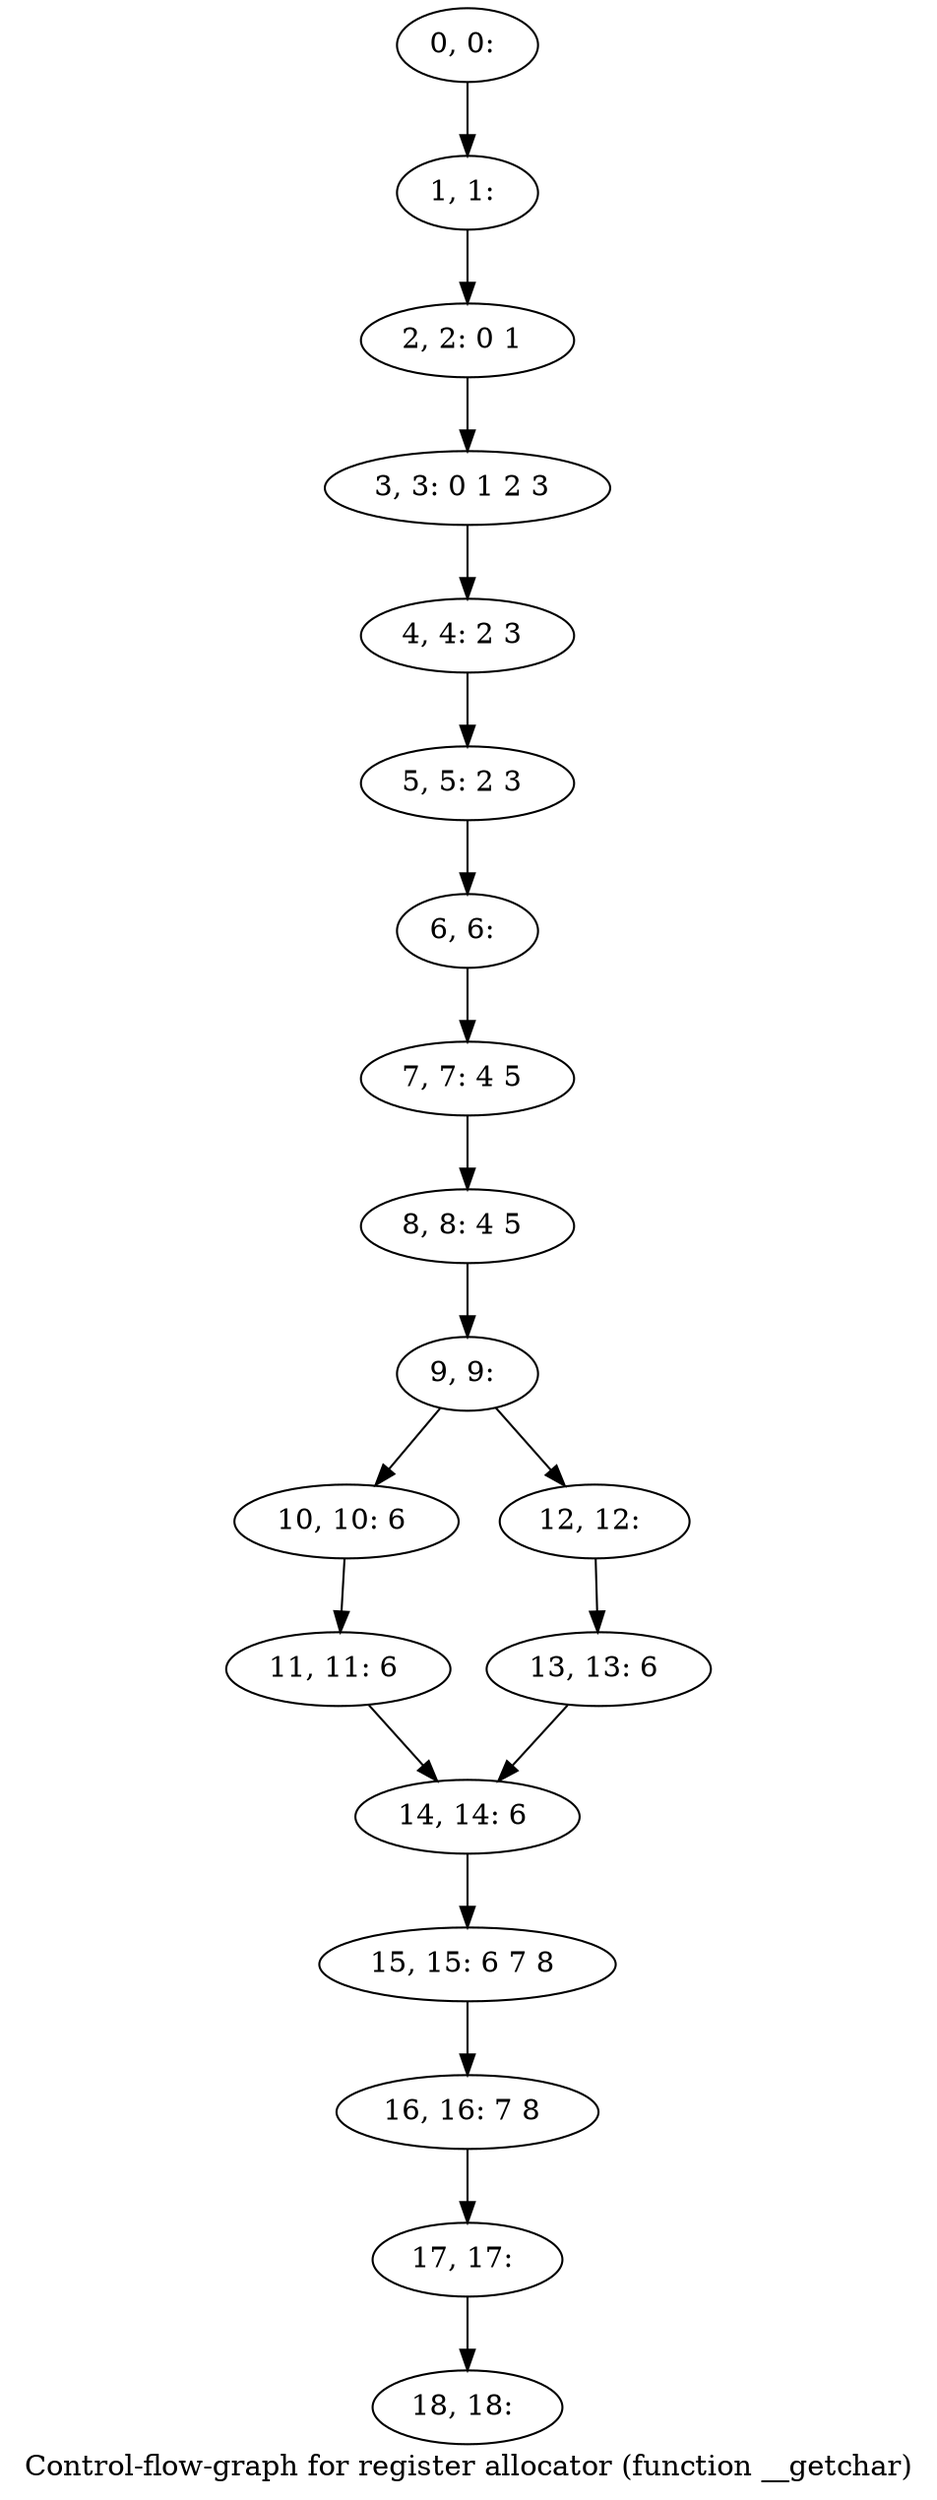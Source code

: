 digraph G {
graph [label="Control-flow-graph for register allocator (function __getchar)"]
0[label="0, 0: "];
1[label="1, 1: "];
2[label="2, 2: 0 1 "];
3[label="3, 3: 0 1 2 3 "];
4[label="4, 4: 2 3 "];
5[label="5, 5: 2 3 "];
6[label="6, 6: "];
7[label="7, 7: 4 5 "];
8[label="8, 8: 4 5 "];
9[label="9, 9: "];
10[label="10, 10: 6 "];
11[label="11, 11: 6 "];
12[label="12, 12: "];
13[label="13, 13: 6 "];
14[label="14, 14: 6 "];
15[label="15, 15: 6 7 8 "];
16[label="16, 16: 7 8 "];
17[label="17, 17: "];
18[label="18, 18: "];
0->1 ;
1->2 ;
2->3 ;
3->4 ;
4->5 ;
5->6 ;
6->7 ;
7->8 ;
8->9 ;
9->10 ;
9->12 ;
10->11 ;
11->14 ;
12->13 ;
13->14 ;
14->15 ;
15->16 ;
16->17 ;
17->18 ;
}
